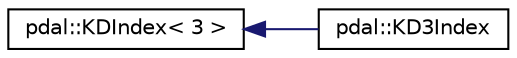 digraph "Graphical Class Hierarchy"
{
  edge [fontname="Helvetica",fontsize="10",labelfontname="Helvetica",labelfontsize="10"];
  node [fontname="Helvetica",fontsize="10",shape=record];
  rankdir="LR";
  Node1 [label="pdal::KDIndex\< 3 \>",height=0.2,width=0.4,color="black", fillcolor="white", style="filled",URL="$classpdal_1_1KDIndex.html"];
  Node1 -> Node2 [dir="back",color="midnightblue",fontsize="10",style="solid",fontname="Helvetica"];
  Node2 [label="pdal::KD3Index",height=0.2,width=0.4,color="black", fillcolor="white", style="filled",URL="$classpdal_1_1KD3Index.html"];
}
